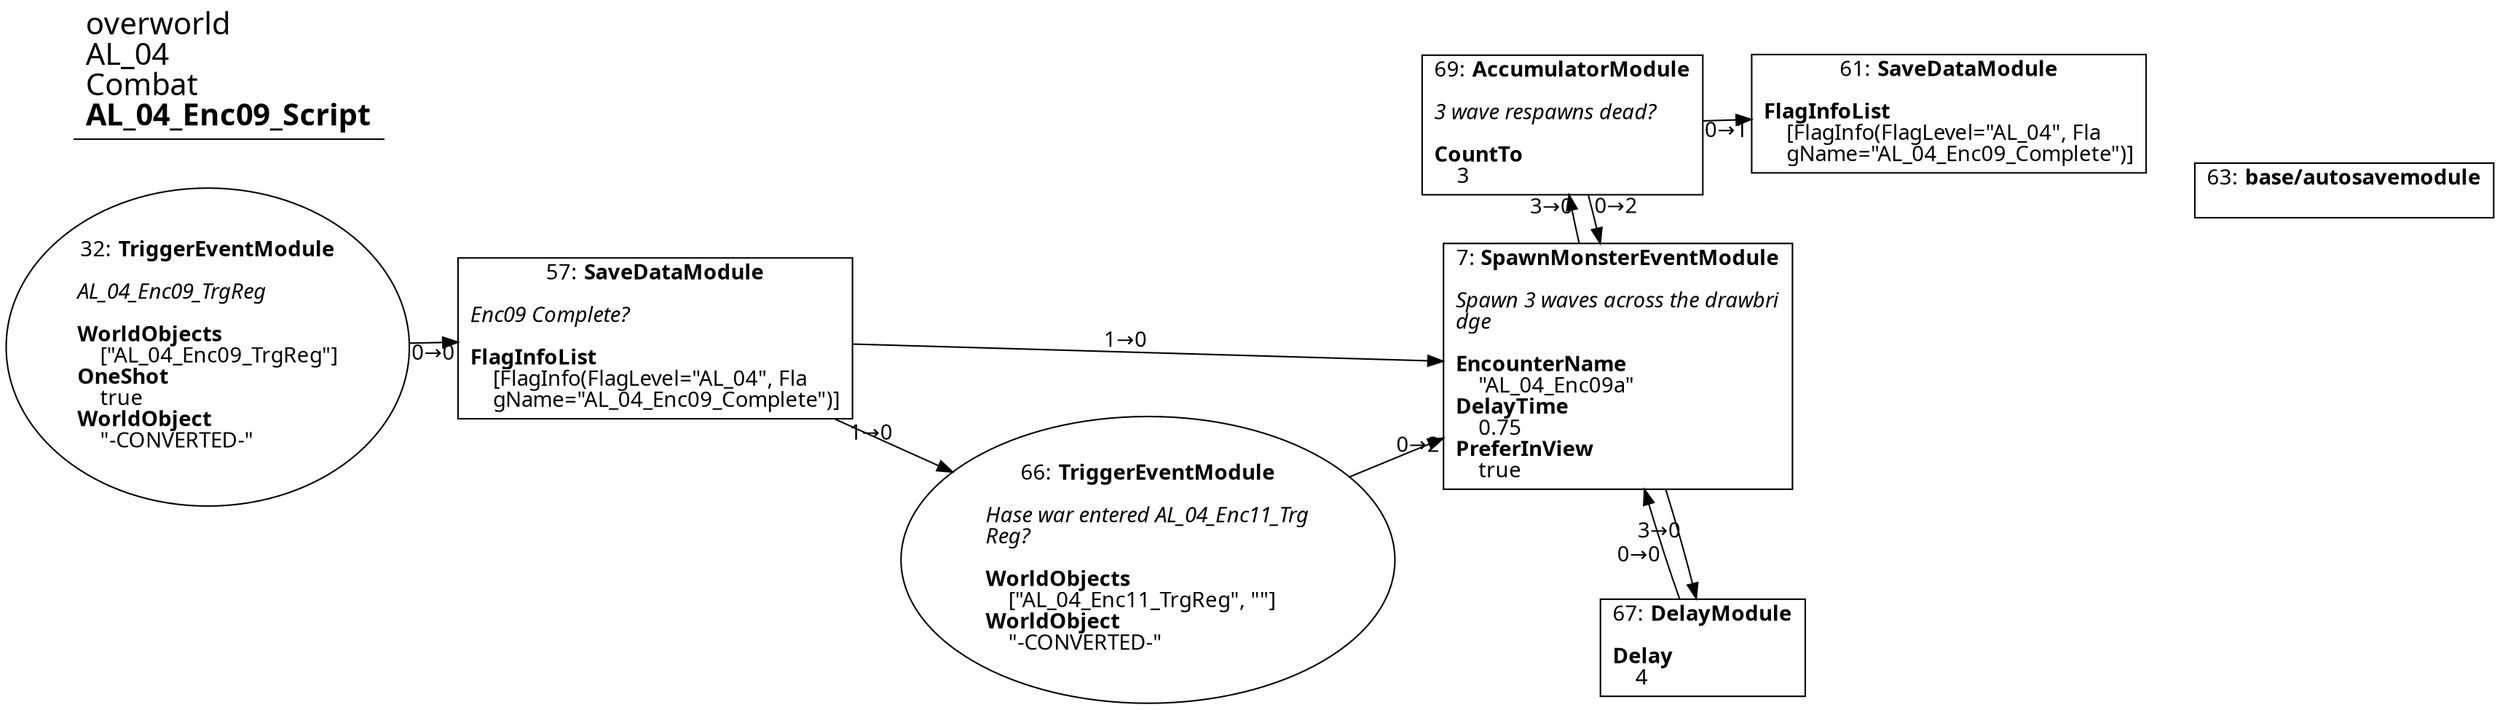 digraph {
    layout = fdp;
    overlap = prism;
    sep = "+16";
    splines = spline;

    node [ shape = box ];

    graph [ fontname = "Segoe UI" ];
    node [ fontname = "Segoe UI" ];
    edge [ fontname = "Segoe UI" ];

    7 [ label = <7: <b>SpawnMonsterEventModule</b><br/><br/><i>Spawn 3 waves across the drawbri<br align="left"/>dge<br align="left"/></i><br align="left"/><b>EncounterName</b><br align="left"/>    &quot;AL_04_Enc09a&quot;<br align="left"/><b>DelayTime</b><br align="left"/>    0.75<br align="left"/><b>PreferInView</b><br align="left"/>    true<br align="left"/>> ];
    7 [ pos = "1.195,-0.344!" ];
    7 -> 67 [ label = "3→0" ];
    7 -> 69 [ label = "3→0" ];

    32 [ label = <32: <b>TriggerEventModule</b><br/><br/><i>AL_04_Enc09_TrgReg<br align="left"/></i><br align="left"/><b>WorldObjects</b><br align="left"/>    [&quot;AL_04_Enc09_TrgReg&quot;]<br align="left"/><b>OneShot</b><br align="left"/>    true<br align="left"/><b>WorldObject</b><br align="left"/>    &quot;-CONVERTED-&quot;<br align="left"/>> ];
    32 [ shape = oval ]
    32 [ pos = "0.18200001,-0.321!" ];
    32 -> 57 [ label = "0→0" ];

    57 [ label = <57: <b>SaveDataModule</b><br/><br/><i>Enc09 Complete?<br align="left"/></i><br align="left"/><b>FlagInfoList</b><br align="left"/>    [FlagInfo(FlagLevel=&quot;AL_04&quot;, Fla<br align="left"/>    gName=&quot;AL_04_Enc09_Complete&quot;)]<br align="left"/>> ];
    57 [ pos = "0.446,-0.321!" ];
    57 -> 7 [ label = "1→0" ];
    57 -> 66 [ label = "1→0" ];

    61 [ label = <61: <b>SaveDataModule</b><br/><br/><b>FlagInfoList</b><br align="left"/>    [FlagInfo(FlagLevel=&quot;AL_04&quot;, Fla<br align="left"/>    gName=&quot;AL_04_Enc09_Complete&quot;)]<br align="left"/>> ];
    61 [ pos = "1.5280001,-0.09900001!" ];

    63 [ label = <63: <b>base/autosavemodule</b><br/><br/>> ];
    63 [ pos = "1.7930001,-0.14500001!" ];

    66 [ label = <66: <b>TriggerEventModule</b><br/><br/><i>Hase war entered AL_04_Enc11_Trg<br align="left"/>Reg?<br align="left"/></i><br align="left"/><b>WorldObjects</b><br align="left"/>    [&quot;AL_04_Enc11_TrgReg&quot;, &quot;&quot;]<br align="left"/><b>WorldObject</b><br align="left"/>    &quot;-CONVERTED-&quot;<br align="left"/>> ];
    66 [ shape = oval ]
    66 [ pos = "0.78800005,-0.441!" ];
    66 -> 7 [ label = "0→2" ];

    67 [ label = <67: <b>DelayModule</b><br/><br/><b>Delay</b><br align="left"/>    4<br align="left"/>> ];
    67 [ pos = "1.243,-0.623!" ];
    67 -> 7 [ label = "0→0" ];

    69 [ label = <69: <b>AccumulatorModule</b><br/><br/><i>3 wave respawns dead?<br align="left"/></i><br align="left"/><b>CountTo</b><br align="left"/>    3<br align="left"/>> ];
    69 [ pos = "1.2210001,-0.12200001!" ];
    69 -> 7 [ label = "0→2" ];
    69 -> 61 [ label = "0→1" ];

    title [ pos = "0.18100001,-0.098000005!" ];
    title [ shape = underline ];
    title [ label = <<font point-size="20">overworld<br align="left"/>AL_04<br align="left"/>Combat<br align="left"/><b>AL_04_Enc09_Script</b><br align="left"/></font>> ];
}
